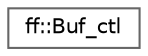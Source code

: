 digraph "类继承关系图"
{
 // LATEX_PDF_SIZE
  bgcolor="transparent";
  edge [fontname=Helvetica,fontsize=10,labelfontname=Helvetica,labelfontsize=10];
  node [fontname=Helvetica,fontsize=10,shape=box,height=0.2,width=0.4];
  rankdir="LR";
  Node0 [id="Node000000",label="ff::Buf_ctl",height=0.2,width=0.4,color="grey40", fillcolor="white", style="filled",URL="$structff_1_1_buf__ctl.html",tooltip=" "];
}
